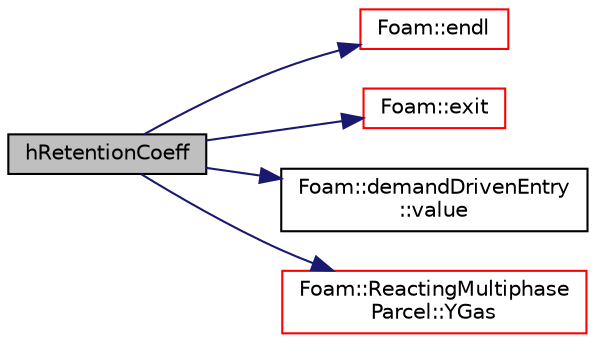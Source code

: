 digraph "hRetentionCoeff"
{
  bgcolor="transparent";
  edge [fontname="Helvetica",fontsize="10",labelfontname="Helvetica",labelfontsize="10"];
  node [fontname="Helvetica",fontsize="10",shape=record];
  rankdir="LR";
  Node1 [label="hRetentionCoeff",height=0.2,width=0.4,color="black", fillcolor="grey75", style="filled", fontcolor="black"];
  Node1 -> Node2 [color="midnightblue",fontsize="10",style="solid",fontname="Helvetica"];
  Node2 [label="Foam::endl",height=0.2,width=0.4,color="red",URL="$a10733.html#a2db8fe02a0d3909e9351bb4275b23ce4",tooltip="Add newline and flush stream. "];
  Node1 -> Node3 [color="midnightblue",fontsize="10",style="solid",fontname="Helvetica"];
  Node3 [label="Foam::exit",height=0.2,width=0.4,color="red",URL="$a10733.html#a06ca7250d8e89caf05243ec094843642"];
  Node1 -> Node4 [color="midnightblue",fontsize="10",style="solid",fontname="Helvetica"];
  Node4 [label="Foam::demandDrivenEntry\l::value",height=0.2,width=0.4,color="black",URL="$a00510.html#a080d3824651cfcf52f72acceec615aaa",tooltip="Return the value. "];
  Node1 -> Node5 [color="midnightblue",fontsize="10",style="solid",fontname="Helvetica"];
  Node5 [label="Foam::ReactingMultiphase\lParcel::YGas",height=0.2,width=0.4,color="red",URL="$a02087.html#aaaaa77c088f6ea37f47e0f5979f9d8cf",tooltip="Return const access to mass fractions of gases. "];
}

